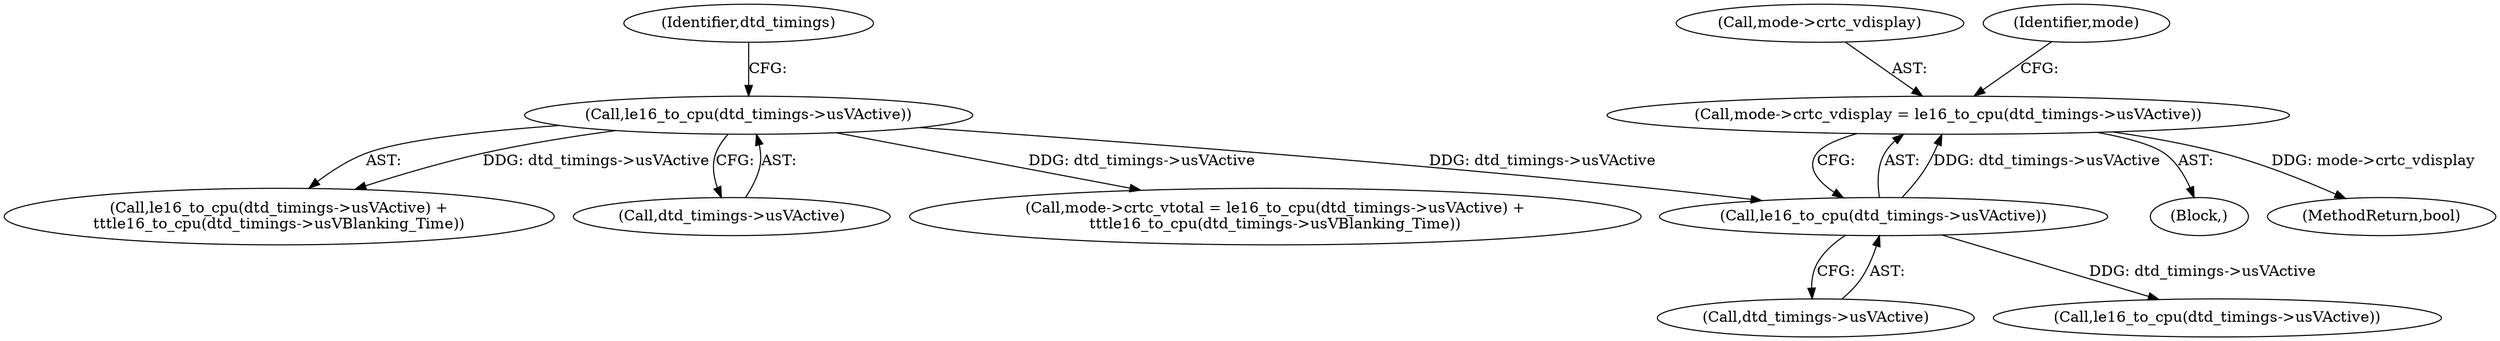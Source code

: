 digraph "0_linux_0031c41be5c529f8329e327b63cde92ba1284842@pointer" {
"1000454" [label="(Call,mode->crtc_vdisplay = le16_to_cpu(dtd_timings->usVActive))"];
"1000458" [label="(Call,le16_to_cpu(dtd_timings->usVActive))"];
"1000446" [label="(Call,le16_to_cpu(dtd_timings->usVActive))"];
"1000445" [label="(Call,le16_to_cpu(dtd_timings->usVActive) +\n\t\t\tle16_to_cpu(dtd_timings->usVBlanking_Time))"];
"1000458" [label="(Call,le16_to_cpu(dtd_timings->usVActive))"];
"1000447" [label="(Call,dtd_timings->usVActive)"];
"1000144" [label="(Block,)"];
"1000459" [label="(Call,dtd_timings->usVActive)"];
"1000441" [label="(Call,mode->crtc_vtotal = le16_to_cpu(dtd_timings->usVActive) +\n\t\t\tle16_to_cpu(dtd_timings->usVBlanking_Time))"];
"1000558" [label="(MethodReturn,bool)"];
"1000455" [label="(Call,mode->crtc_vdisplay)"];
"1000467" [label="(Call,le16_to_cpu(dtd_timings->usVActive))"];
"1000454" [label="(Call,mode->crtc_vdisplay = le16_to_cpu(dtd_timings->usVActive))"];
"1000464" [label="(Identifier,mode)"];
"1000446" [label="(Call,le16_to_cpu(dtd_timings->usVActive))"];
"1000452" [label="(Identifier,dtd_timings)"];
"1000454" -> "1000144"  [label="AST: "];
"1000454" -> "1000458"  [label="CFG: "];
"1000455" -> "1000454"  [label="AST: "];
"1000458" -> "1000454"  [label="AST: "];
"1000464" -> "1000454"  [label="CFG: "];
"1000454" -> "1000558"  [label="DDG: mode->crtc_vdisplay"];
"1000458" -> "1000454"  [label="DDG: dtd_timings->usVActive"];
"1000458" -> "1000459"  [label="CFG: "];
"1000459" -> "1000458"  [label="AST: "];
"1000446" -> "1000458"  [label="DDG: dtd_timings->usVActive"];
"1000458" -> "1000467"  [label="DDG: dtd_timings->usVActive"];
"1000446" -> "1000445"  [label="AST: "];
"1000446" -> "1000447"  [label="CFG: "];
"1000447" -> "1000446"  [label="AST: "];
"1000452" -> "1000446"  [label="CFG: "];
"1000446" -> "1000441"  [label="DDG: dtd_timings->usVActive"];
"1000446" -> "1000445"  [label="DDG: dtd_timings->usVActive"];
}
